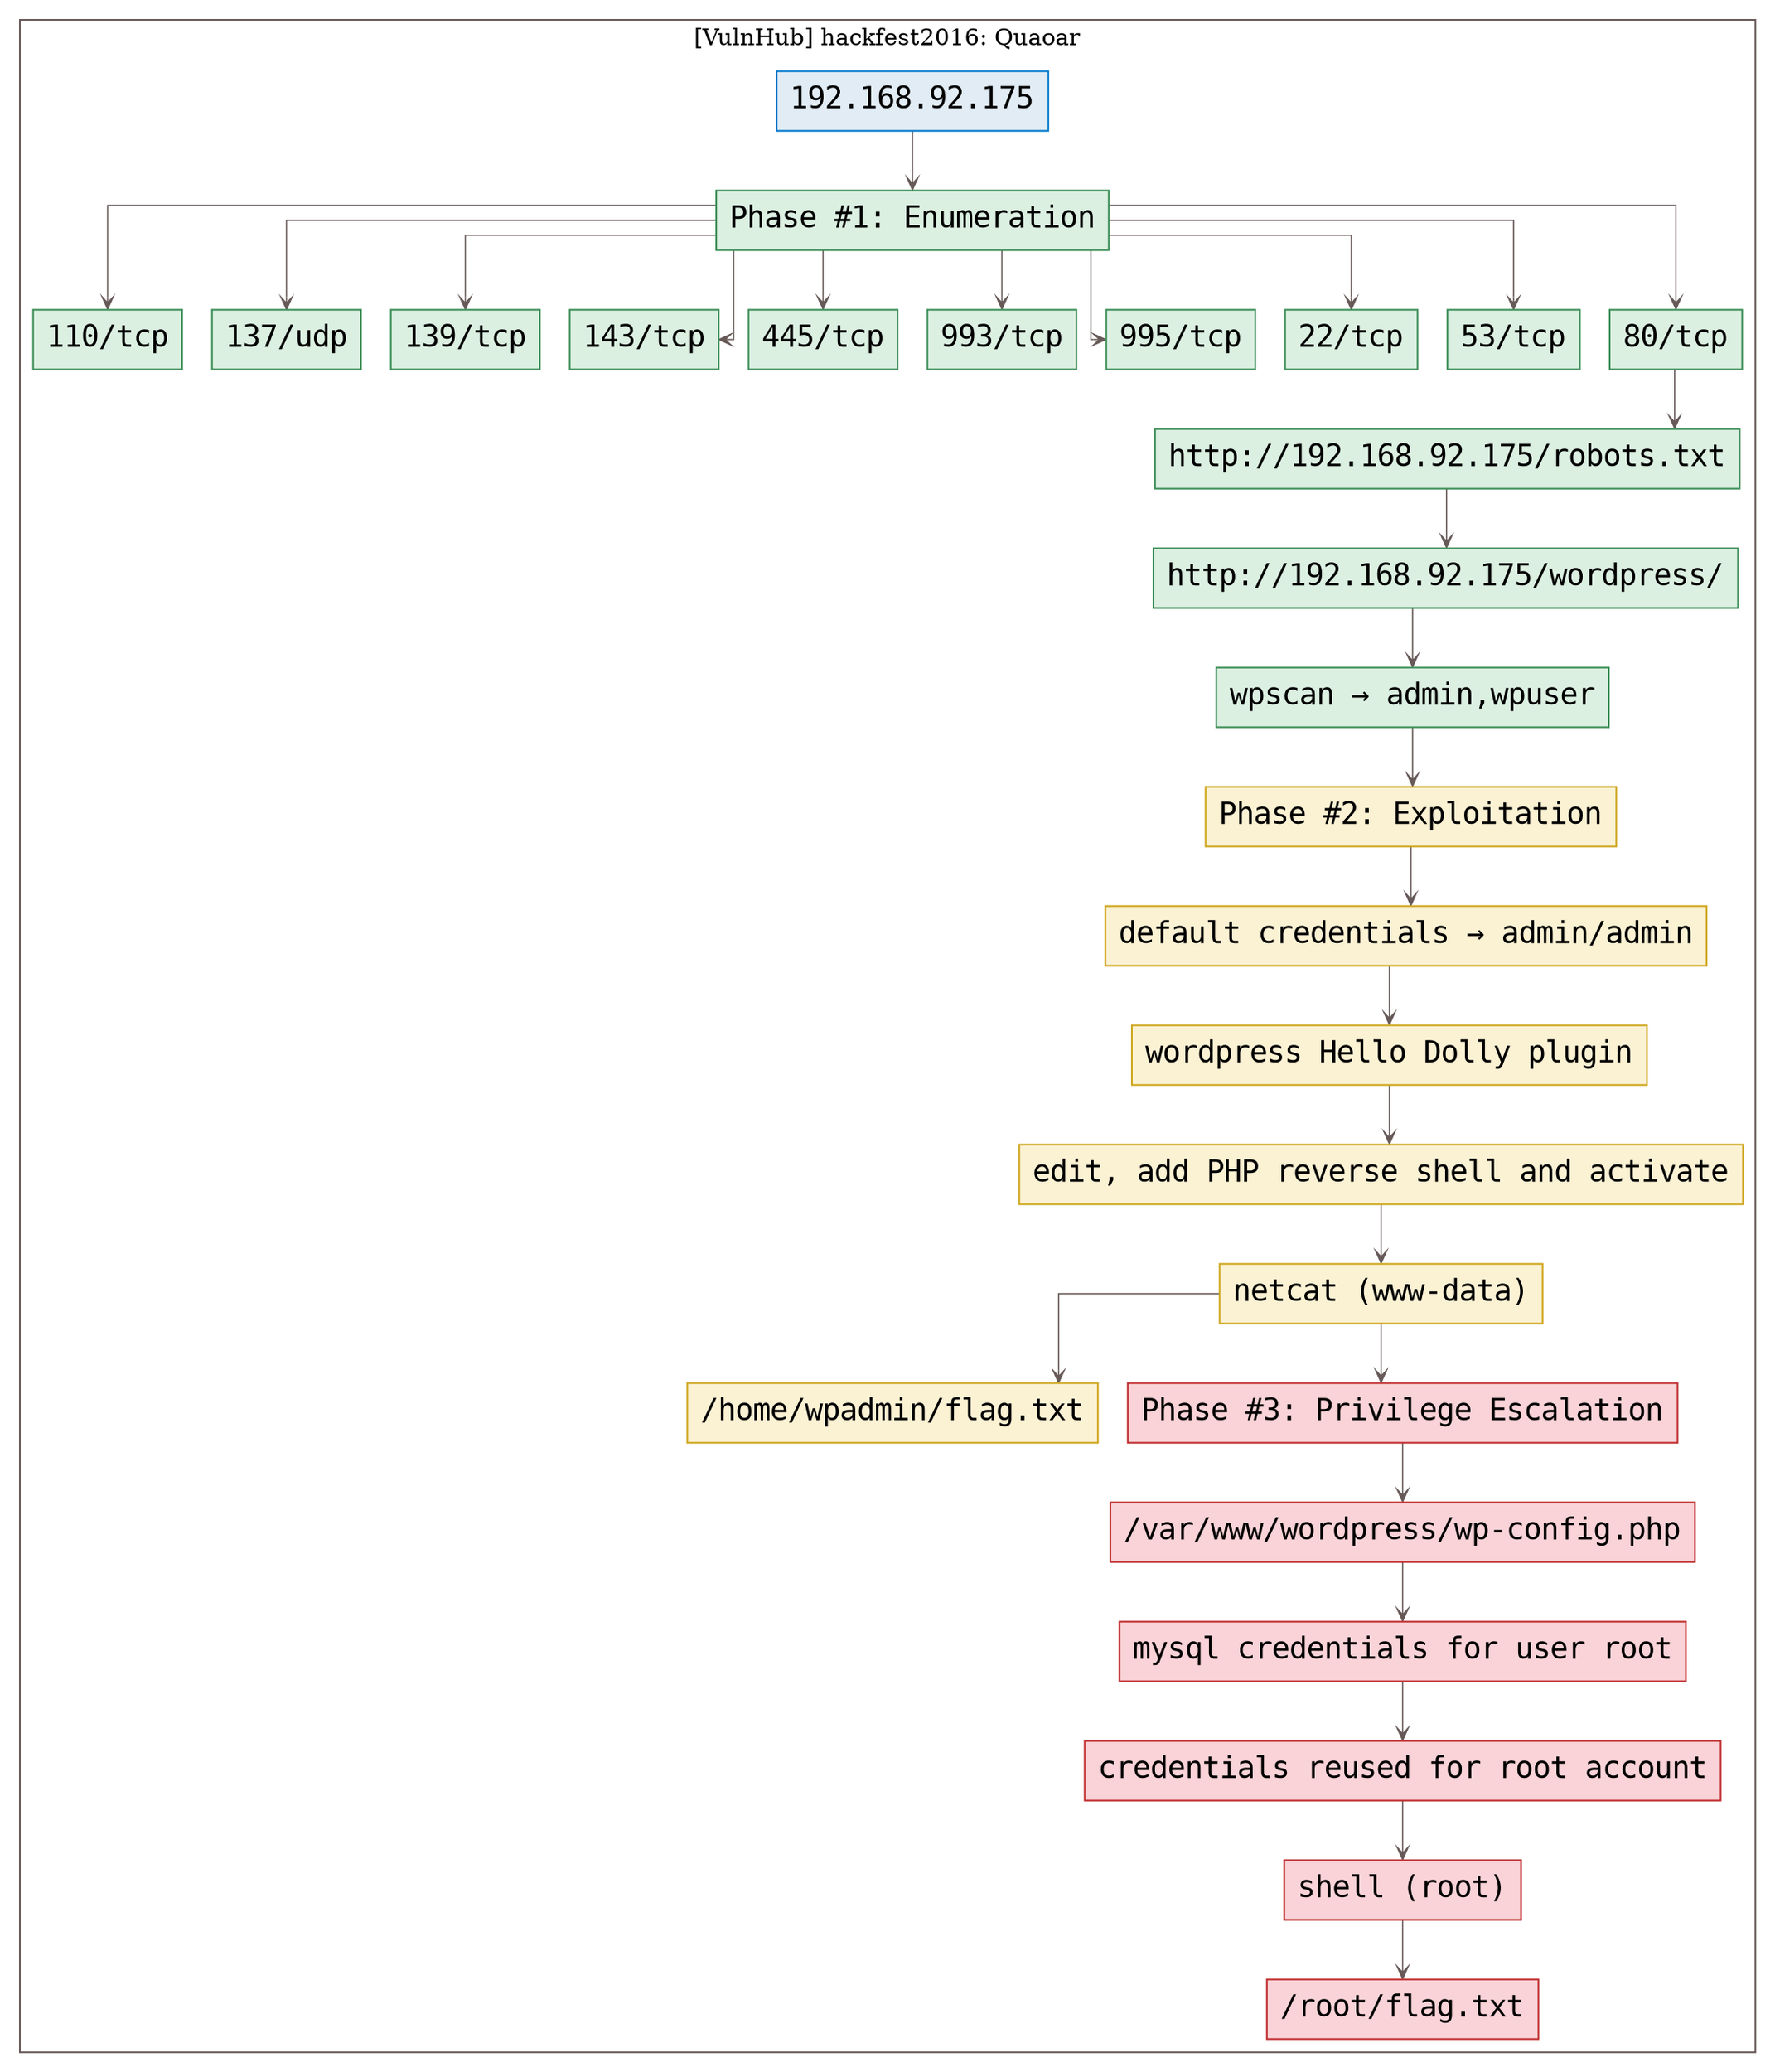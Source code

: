 digraph G {
  #rankdir=LR;
  nodesdictep=1.0; splines="ortho"; K=0.6; overlap=scale; fixedsize=true; resolution=72; bgcolor="#ffffff"; outputorder="edgesfirst";
  node [fontname="courier" fontsize=18 shape=box width=0.25 fillcolor="white" style="filled,solid"];
  edge [style=solid color="#665957" penwidth=0.75 arrowhead=vee arrowsize=0.75 ];

  0[label="192.168.92.175" color="#0077cc" fillcolor="#e1ecf4" tooltip="[VulnHub] hackfest2016: Quaoar"];
  10[label="wordpress Hello Dolly plugin" color="#cea51b" fillcolor="#fbf2d4" tooltip="Phase #2:Exploitation"];
  11[label="edit, add PHP reverse shell and activate" color="#cea51b" fillcolor="#fbf2d4" tooltip="Phase #2:Exploitation"];
  12[label="netcat (www-data)" color="#cea51b" fillcolor="#fbf2d4" tooltip="Phase #2:Exploitation"];
  13[label="/home/wpadmin/flag.txt" color="#cea51b" fillcolor="#fbf2d4" tooltip="Phase #2:Exploitation"];
  14[label="Phase #3: Privilege Escalation" color="#c02d2e" fillcolor="#f9d3d7" tooltip="Phase #3:Privilege Escalation"];
  15[label="/var/www/wordpress/wp-config.php" color="#c02d2e" fillcolor="#f9d3d7" tooltip="Phase #3:Privilege Escalation"];
  16[label="mysql credentials for user root" color="#c02d2e" fillcolor="#f9d3d7" tooltip="Phase #3:Privilege Escalation"];
  17[label="credentials reused for root account" color="#c02d2e" fillcolor="#f9d3d7" tooltip="Phase #3:Privilege Escalation"];
  18[label="shell (root)" color="#c02d2e" fillcolor="#f9d3d7" tooltip="Phase #3:Privilege Escalation"];
  19[label="/root/flag.txt" color="#c02d2e" fillcolor="#f9d3d7" tooltip="Phase #3:Privilege Escalation"];
  1[label="Phase #1: Enumeration" color="#3d8f58" fillcolor="#dcf0e2" tooltip="Phase #1:Enumeration"];
  20[label="110/tcp" color="#3d8f58" fillcolor="#dcf0e2" tooltip="Phase #1:Enumeration"];
  21[label="137/udp" color="#3d8f58" fillcolor="#dcf0e2" tooltip="Phase #1:Enumeration"];
  22[label="139/tcp" color="#3d8f58" fillcolor="#dcf0e2" tooltip="Phase #1:Enumeration"];
  23[label="143/tcp" color="#3d8f58" fillcolor="#dcf0e2" tooltip="Phase #1:Enumeration"];
  24[label="445/tcp" color="#3d8f58" fillcolor="#dcf0e2" tooltip="Phase #1:Enumeration"];
  25[label="993/tcp" color="#3d8f58" fillcolor="#dcf0e2" tooltip="Phase #1:Enumeration"];
  26[label="995/tcp" color="#3d8f58" fillcolor="#dcf0e2" tooltip="Phase #1:Enumeration"];
  2[label="22/tcp" color="#3d8f58" fillcolor="#dcf0e2" tooltip="Phase #1:Enumeration"];
  3[label="53/tcp" color="#3d8f58" fillcolor="#dcf0e2" tooltip="Phase #1:Enumeration"];
  4[label="80/tcp" color="#3d8f58" fillcolor="#dcf0e2" tooltip="Phase #1:Enumeration"];
  5[label="http://192.168.92.175/robots.txt" color="#3d8f58" fillcolor="#dcf0e2" tooltip="Phase #1:Enumeration"];
  6[label="http://192.168.92.175/wordpress/" color="#3d8f58" fillcolor="#dcf0e2" tooltip="Phase #1:Enumeration"];
  7[label="wpscan → admin,wpuser" color="#3d8f58" fillcolor="#dcf0e2" tooltip="Phase #1:Enumeration"];
  8[label="Phase #2: Exploitation" color="#cea51b" fillcolor="#fbf2d4" tooltip="Phase #2:Exploitation"];
  9[label="default credentials → admin/admin" color="#cea51b" fillcolor="#fbf2d4" tooltip="Phase #2:Exploitation"];

  subgraph cluster_0 {
    node [style="filled,solid"];
    label = "[VulnHub] hackfest2016: Quaoar";
    color = "#665957";
    0 -> 1 [color="#665957"];
    1 -> 2 [color="#665957"];
    1 -> 20 [color="#665957"];
    1 -> 21 [color="#665957"];
    1 -> 22 [color="#665957"];
    1 -> 23 [color="#665957"];
    1 -> 24 [color="#665957"];
    1 -> 25 [color="#665957"];
    1 -> 26 [color="#665957"];
    1 -> 3 [color="#665957"];
    1 -> 4 [color="#665957"];
    10 -> 11 [color="#665957"];
    11 -> 12 [color="#665957"];
    12 -> 13 [color="#665957"];
    12 -> 14 [color="#665957"];
    14 -> 15 [color="#665957"];
    15 -> 16 [color="#665957"];
    16 -> 17 [color="#665957"];
    17 -> 18 [color="#665957"];
    18 -> 19 [color="#665957"];
    4 -> 5 [color="#665957"];
    5 -> 6 [color="#665957"];
    6 -> 7 [color="#665957"];
    7 -> 8 [color="#665957"];
    8 -> 9 [color="#665957"];
    9 -> 10 [color="#665957"];
  }
}
